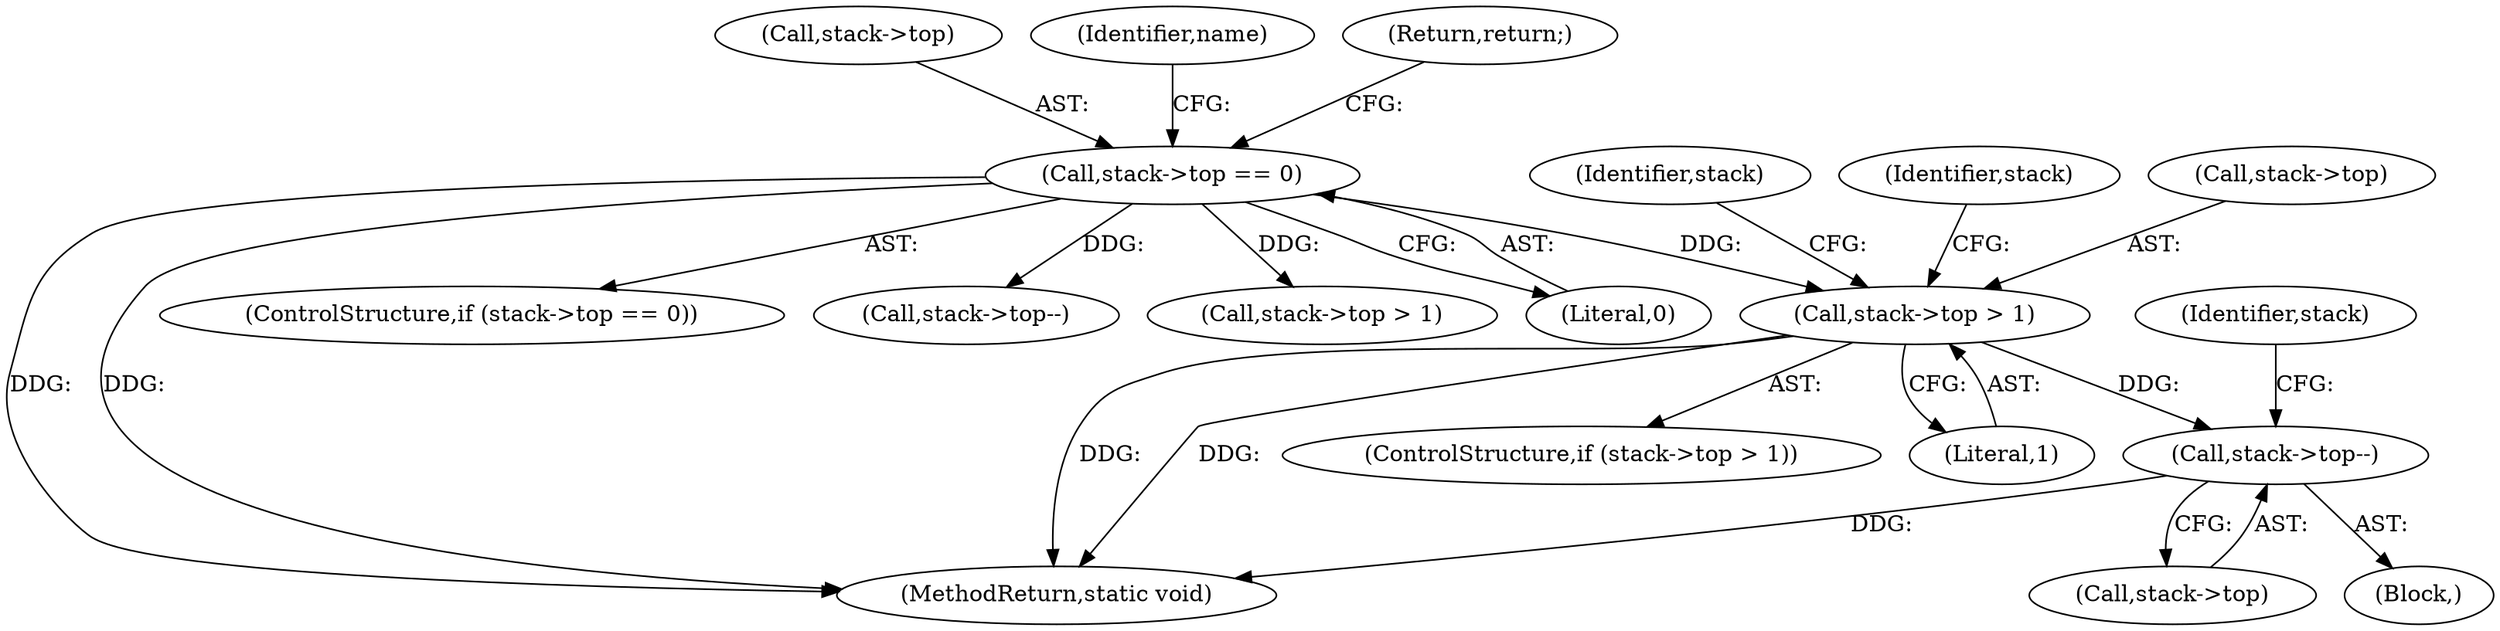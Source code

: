 digraph "0_php-src_698a691724c0a949295991e5df091ce16f899e02?w=1@pointer" {
"1000289" [label="(Call,stack->top--)"];
"1000283" [label="(Call,stack->top > 1)"];
"1000126" [label="(Call,stack->top == 0)"];
"1000192" [label="(Call,stack->top > 1)"];
"1000130" [label="(Literal,0)"];
"1000127" [label="(Call,stack->top)"];
"1000534" [label="(Identifier,stack)"];
"1000294" [label="(Identifier,stack)"];
"1000283" [label="(Call,stack->top > 1)"];
"1000289" [label="(Call,stack->top--)"];
"1000291" [label="(Identifier,stack)"];
"1000137" [label="(Identifier,name)"];
"1000287" [label="(Literal,1)"];
"1000577" [label="(MethodReturn,static void)"];
"1000284" [label="(Call,stack->top)"];
"1000126" [label="(Call,stack->top == 0)"];
"1000290" [label="(Call,stack->top)"];
"1000125" [label="(ControlStructure,if (stack->top == 0))"];
"1000282" [label="(ControlStructure,if (stack->top > 1))"];
"1000573" [label="(Call,stack->top--)"];
"1000288" [label="(Block,)"];
"1000132" [label="(Return,return;)"];
"1000289" -> "1000288"  [label="AST: "];
"1000289" -> "1000290"  [label="CFG: "];
"1000290" -> "1000289"  [label="AST: "];
"1000294" -> "1000289"  [label="CFG: "];
"1000289" -> "1000577"  [label="DDG: "];
"1000283" -> "1000289"  [label="DDG: "];
"1000283" -> "1000282"  [label="AST: "];
"1000283" -> "1000287"  [label="CFG: "];
"1000284" -> "1000283"  [label="AST: "];
"1000287" -> "1000283"  [label="AST: "];
"1000291" -> "1000283"  [label="CFG: "];
"1000534" -> "1000283"  [label="CFG: "];
"1000283" -> "1000577"  [label="DDG: "];
"1000283" -> "1000577"  [label="DDG: "];
"1000126" -> "1000283"  [label="DDG: "];
"1000126" -> "1000125"  [label="AST: "];
"1000126" -> "1000130"  [label="CFG: "];
"1000127" -> "1000126"  [label="AST: "];
"1000130" -> "1000126"  [label="AST: "];
"1000132" -> "1000126"  [label="CFG: "];
"1000137" -> "1000126"  [label="CFG: "];
"1000126" -> "1000577"  [label="DDG: "];
"1000126" -> "1000577"  [label="DDG: "];
"1000126" -> "1000192"  [label="DDG: "];
"1000126" -> "1000573"  [label="DDG: "];
}
